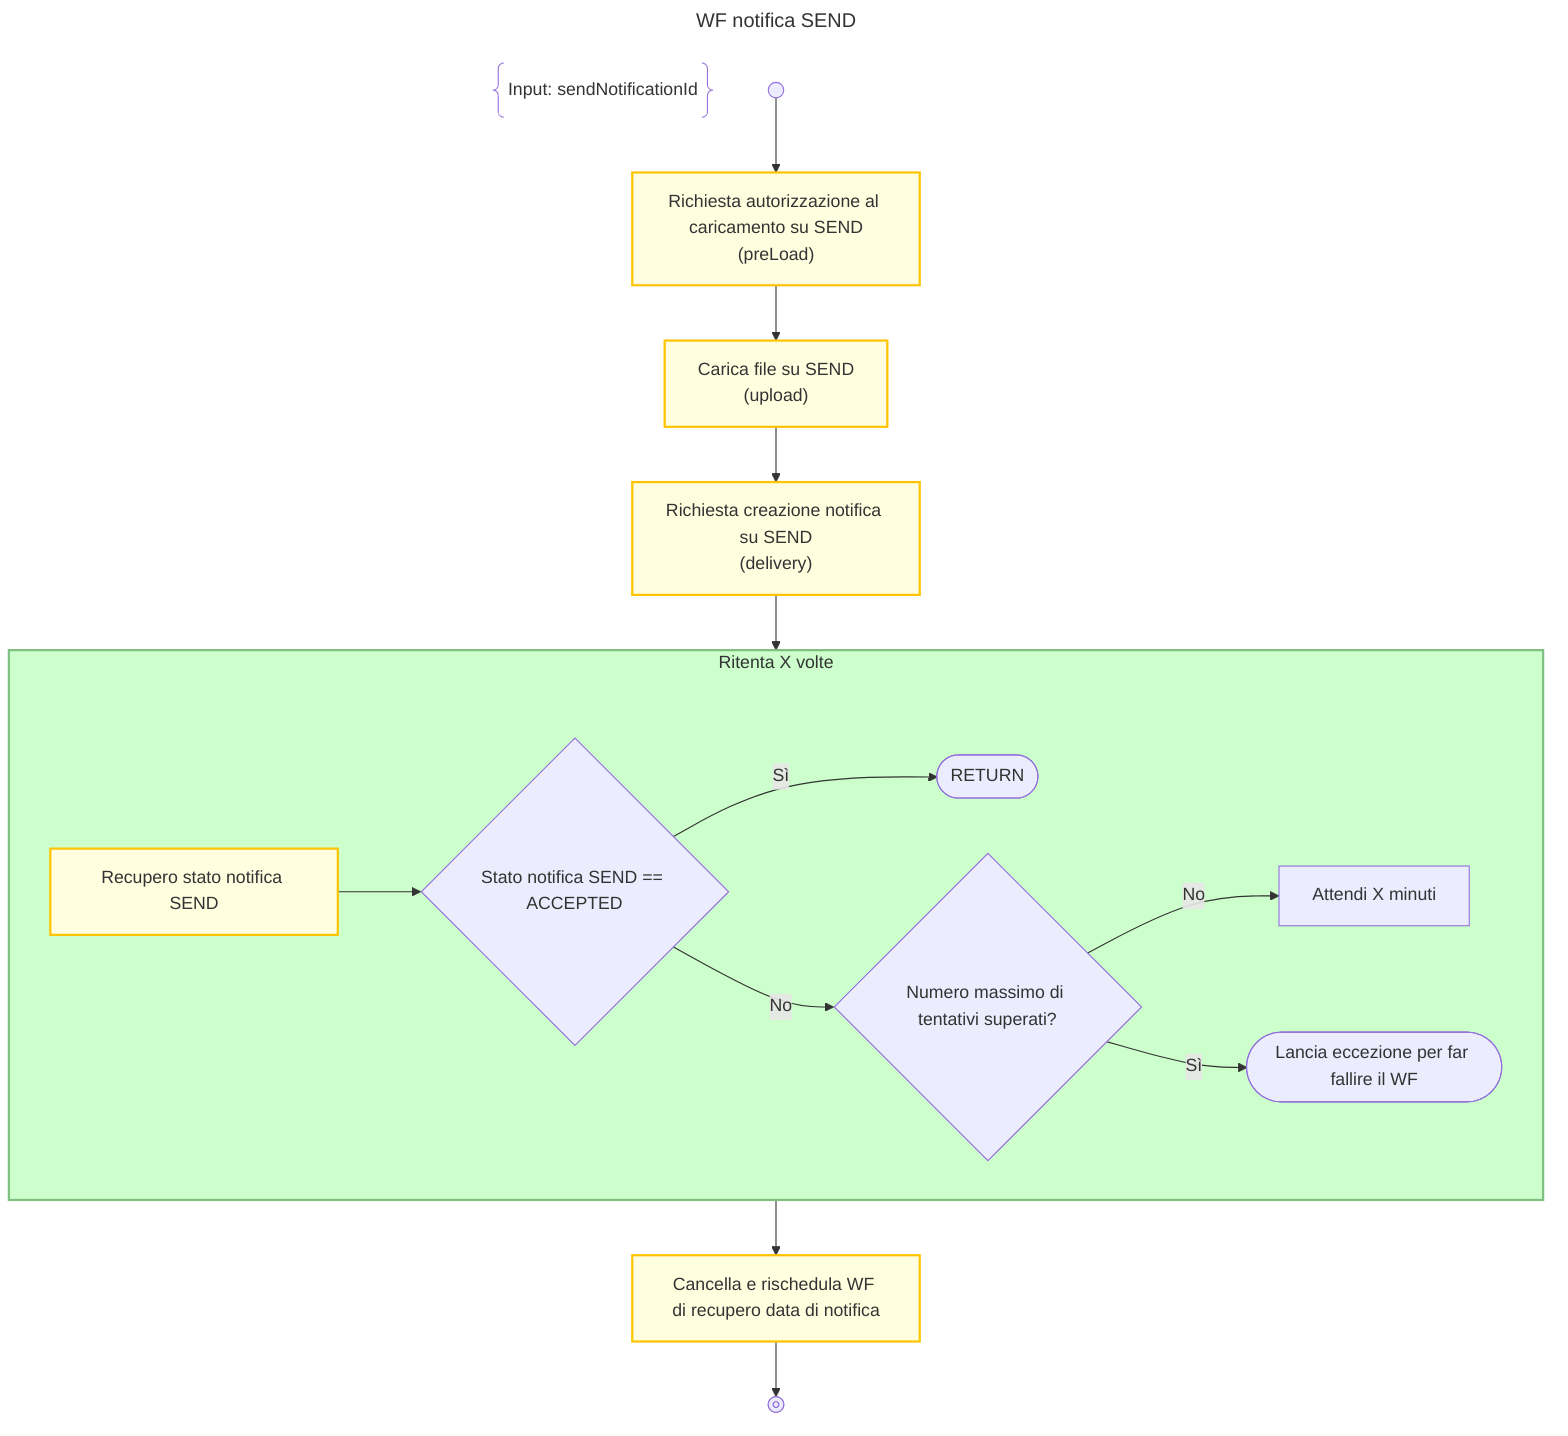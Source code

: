 ---
title: WF notifica SEND
---
flowchart TD
    DESCRIPTION@{ shape: braces, label: "Input: sendNotificationId" }
    START@{shape: start} -->
    PRELOAD_SEND:::activity@{label: "Richiesta autorizzazione al caricamento su SEND<BR/>(preLoad)"} -->
    UPLOAD_SEND:::activity@{label: "Carica file su SEND<BR/>(upload)"} -->
    DELIVERY_SEND:::activity@{label: "Richiesta creazione notifica su SEND<BR/>(delivery)"} -->
    WAIT_SEND_ACCEPTANCE_LOOP -->
    SCHEDULE_NOTIFICATION_DATE_RETRIEVE:::activity@{label: "Cancella e rischedula WF di recupero data di notifica"} -->
    END@{shape: stop}

    subgraph WAIT_SEND_ACCEPTANCE_LOOP["Ritenta X volte"]
        RETRIEVE_SEND_STATUS:::activity@{label: "Recupero stato notifica SEND"} -->
        IS_ACCEPTED{"Stato notifica SEND == ACCEPTED"} -->
        |Sì|RETURN@{shape: terminal}

        IS_ACCEPTED -->
        |No|IS_TOO_MANY_RETRY{"Numero massimo di tentativi superati?"} -->
        |No|WAIT["Attendi X minuti"]

        IS_TOO_MANY_RETRY -->
        |Sì|THROW_TOO_MANY_ATTEMPTS_ERROR@{shape: terminal, label: "Lancia eccezione per far fallire il WF"}
    end
    class WAIT_SEND_ACCEPTANCE_LOOP loop

    classDef disable display:none;
    classDef activity fill:#FFFFE0, stroke:#ffc300, stroke-width:2px;
    classDef loop fill:#CCFFCC, stroke:#7FBF7F, stroke-width:2px, padding-bottom: 5px;